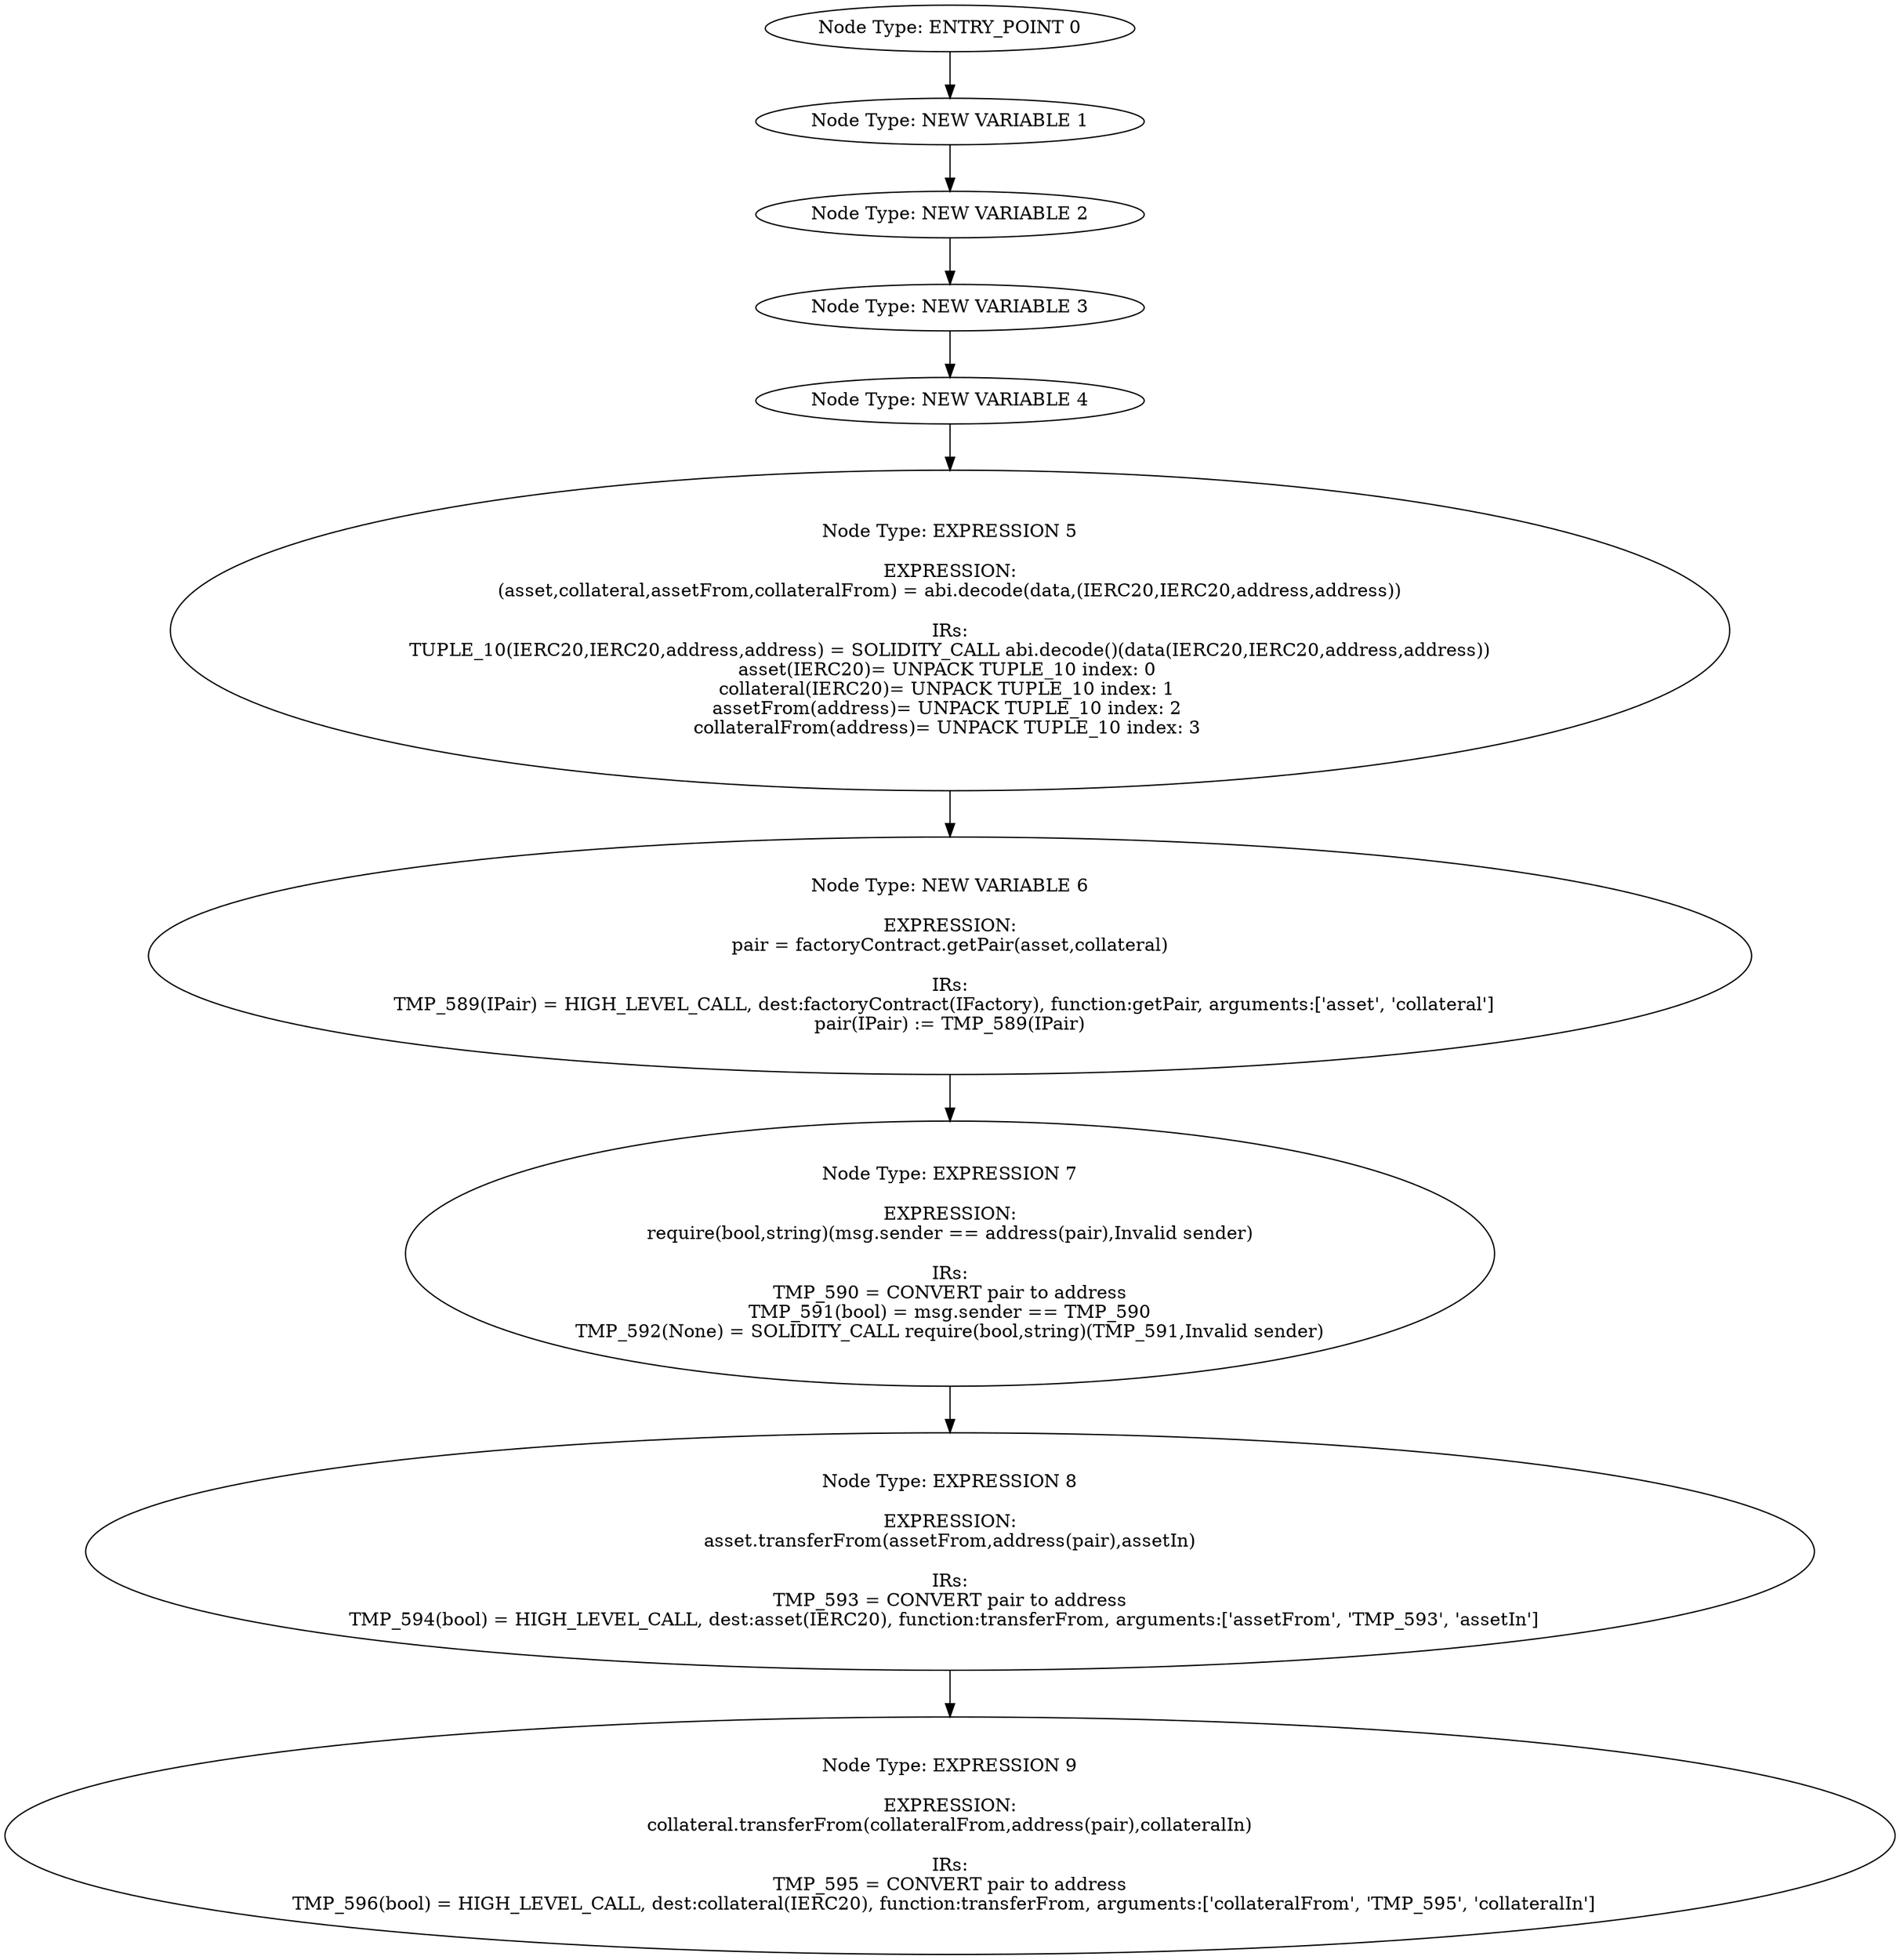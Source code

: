 digraph{
0[label="Node Type: ENTRY_POINT 0
"];
0->1;
1[label="Node Type: NEW VARIABLE 1
"];
1->2;
2[label="Node Type: NEW VARIABLE 2
"];
2->3;
3[label="Node Type: NEW VARIABLE 3
"];
3->4;
4[label="Node Type: NEW VARIABLE 4
"];
4->5;
5[label="Node Type: EXPRESSION 5

EXPRESSION:
(asset,collateral,assetFrom,collateralFrom) = abi.decode(data,(IERC20,IERC20,address,address))

IRs:
TUPLE_10(IERC20,IERC20,address,address) = SOLIDITY_CALL abi.decode()(data(IERC20,IERC20,address,address))
asset(IERC20)= UNPACK TUPLE_10 index: 0 
collateral(IERC20)= UNPACK TUPLE_10 index: 1 
assetFrom(address)= UNPACK TUPLE_10 index: 2 
collateralFrom(address)= UNPACK TUPLE_10 index: 3 "];
5->6;
6[label="Node Type: NEW VARIABLE 6

EXPRESSION:
pair = factoryContract.getPair(asset,collateral)

IRs:
TMP_589(IPair) = HIGH_LEVEL_CALL, dest:factoryContract(IFactory), function:getPair, arguments:['asset', 'collateral']  
pair(IPair) := TMP_589(IPair)"];
6->7;
7[label="Node Type: EXPRESSION 7

EXPRESSION:
require(bool,string)(msg.sender == address(pair),Invalid sender)

IRs:
TMP_590 = CONVERT pair to address
TMP_591(bool) = msg.sender == TMP_590
TMP_592(None) = SOLIDITY_CALL require(bool,string)(TMP_591,Invalid sender)"];
7->8;
8[label="Node Type: EXPRESSION 8

EXPRESSION:
asset.transferFrom(assetFrom,address(pair),assetIn)

IRs:
TMP_593 = CONVERT pair to address
TMP_594(bool) = HIGH_LEVEL_CALL, dest:asset(IERC20), function:transferFrom, arguments:['assetFrom', 'TMP_593', 'assetIn']  "];
8->9;
9[label="Node Type: EXPRESSION 9

EXPRESSION:
collateral.transferFrom(collateralFrom,address(pair),collateralIn)

IRs:
TMP_595 = CONVERT pair to address
TMP_596(bool) = HIGH_LEVEL_CALL, dest:collateral(IERC20), function:transferFrom, arguments:['collateralFrom', 'TMP_595', 'collateralIn']  "];
}
